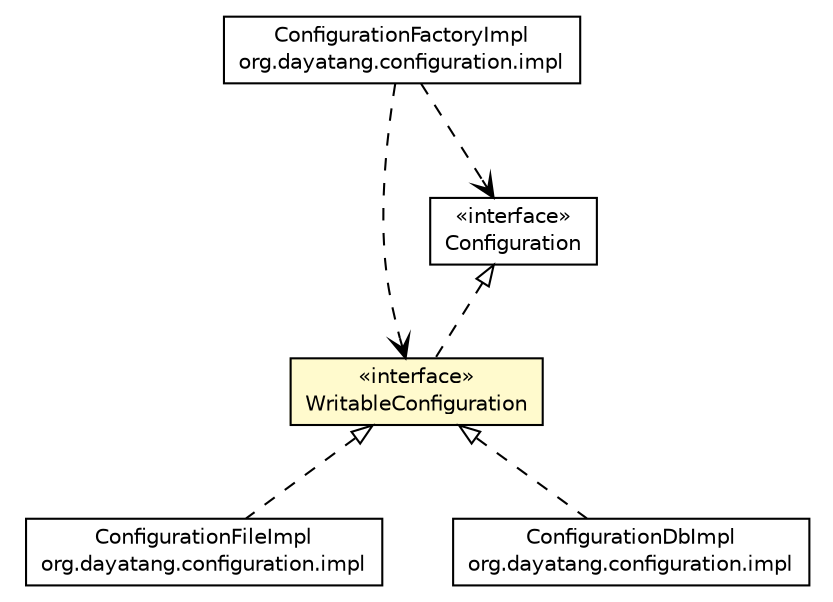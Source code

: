 #!/usr/local/bin/dot
#
# Class diagram 
# Generated by UMLGraph version R5_6_6-8-g8d7759 (http://www.umlgraph.org/)
#

digraph G {
	edge [fontname="Helvetica",fontsize=10,labelfontname="Helvetica",labelfontsize=10];
	node [fontname="Helvetica",fontsize=10,shape=plaintext];
	nodesep=0.25;
	ranksep=0.5;
	// org.dayatang.configuration.WritableConfiguration
	c208 [label=<<table title="org.dayatang.configuration.WritableConfiguration" border="0" cellborder="1" cellspacing="0" cellpadding="2" port="p" bgcolor="lemonChiffon" href="./WritableConfiguration.html">
		<tr><td><table border="0" cellspacing="0" cellpadding="1">
<tr><td align="center" balign="center"> &#171;interface&#187; </td></tr>
<tr><td align="center" balign="center"> WritableConfiguration </td></tr>
		</table></td></tr>
		</table>>, URL="./WritableConfiguration.html", fontname="Helvetica", fontcolor="black", fontsize=10.0];
	// org.dayatang.configuration.Configuration
	c211 [label=<<table title="org.dayatang.configuration.Configuration" border="0" cellborder="1" cellspacing="0" cellpadding="2" port="p" href="./Configuration.html">
		<tr><td><table border="0" cellspacing="0" cellpadding="1">
<tr><td align="center" balign="center"> &#171;interface&#187; </td></tr>
<tr><td align="center" balign="center"> Configuration </td></tr>
		</table></td></tr>
		</table>>, URL="./Configuration.html", fontname="Helvetica", fontcolor="black", fontsize=10.0];
	// org.dayatang.configuration.impl.ConfigurationFileImpl
	c216 [label=<<table title="org.dayatang.configuration.impl.ConfigurationFileImpl" border="0" cellborder="1" cellspacing="0" cellpadding="2" port="p" href="./impl/ConfigurationFileImpl.html">
		<tr><td><table border="0" cellspacing="0" cellpadding="1">
<tr><td align="center" balign="center"> ConfigurationFileImpl </td></tr>
<tr><td align="center" balign="center"> org.dayatang.configuration.impl </td></tr>
		</table></td></tr>
		</table>>, URL="./impl/ConfigurationFileImpl.html", fontname="Helvetica", fontcolor="black", fontsize=10.0];
	// org.dayatang.configuration.impl.ConfigurationFactoryImpl
	c217 [label=<<table title="org.dayatang.configuration.impl.ConfigurationFactoryImpl" border="0" cellborder="1" cellspacing="0" cellpadding="2" port="p" href="./impl/ConfigurationFactoryImpl.html">
		<tr><td><table border="0" cellspacing="0" cellpadding="1">
<tr><td align="center" balign="center"> ConfigurationFactoryImpl </td></tr>
<tr><td align="center" balign="center"> org.dayatang.configuration.impl </td></tr>
		</table></td></tr>
		</table>>, URL="./impl/ConfigurationFactoryImpl.html", fontname="Helvetica", fontcolor="black", fontsize=10.0];
	// org.dayatang.configuration.impl.ConfigurationDbImpl
	c219 [label=<<table title="org.dayatang.configuration.impl.ConfigurationDbImpl" border="0" cellborder="1" cellspacing="0" cellpadding="2" port="p" href="./impl/ConfigurationDbImpl.html">
		<tr><td><table border="0" cellspacing="0" cellpadding="1">
<tr><td align="center" balign="center"> ConfigurationDbImpl </td></tr>
<tr><td align="center" balign="center"> org.dayatang.configuration.impl </td></tr>
		</table></td></tr>
		</table>>, URL="./impl/ConfigurationDbImpl.html", fontname="Helvetica", fontcolor="black", fontsize=10.0];
	//org.dayatang.configuration.WritableConfiguration implements org.dayatang.configuration.Configuration
	c211:p -> c208:p [dir=back,arrowtail=empty,style=dashed];
	//org.dayatang.configuration.impl.ConfigurationFileImpl implements org.dayatang.configuration.WritableConfiguration
	c208:p -> c216:p [dir=back,arrowtail=empty,style=dashed];
	//org.dayatang.configuration.impl.ConfigurationDbImpl implements org.dayatang.configuration.WritableConfiguration
	c208:p -> c219:p [dir=back,arrowtail=empty,style=dashed];
	// org.dayatang.configuration.impl.ConfigurationFactoryImpl DEPEND org.dayatang.configuration.Configuration
	c217:p -> c211:p [taillabel="", label=" "headlabel="", fontname="Helvetica", fontcolor="black", fontsize=10.0, color="black", arrowhead=open, style=dashed];
	// org.dayatang.configuration.impl.ConfigurationFactoryImpl DEPEND org.dayatang.configuration.WritableConfiguration
	c217:p -> c208:p [taillabel="", label=" "headlabel="", fontname="Helvetica", fontcolor="black", fontsize=10.0, color="black", arrowhead=open, style=dashed];
}

